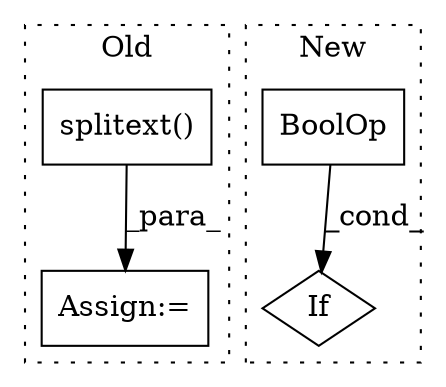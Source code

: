 digraph G {
subgraph cluster0 {
1 [label="splitext()" a="75" s="2180" l="15" shape="box"];
4 [label="Assign:=" a="68" s="2177" l="3" shape="box"];
label = "Old";
style="dotted";
}
subgraph cluster1 {
2 [label="BoolOp" a="72" s="2781" l="45" shape="box"];
3 [label="If" a="96" s="2778" l="3" shape="diamond"];
label = "New";
style="dotted";
}
1 -> 4 [label="_para_"];
2 -> 3 [label="_cond_"];
}